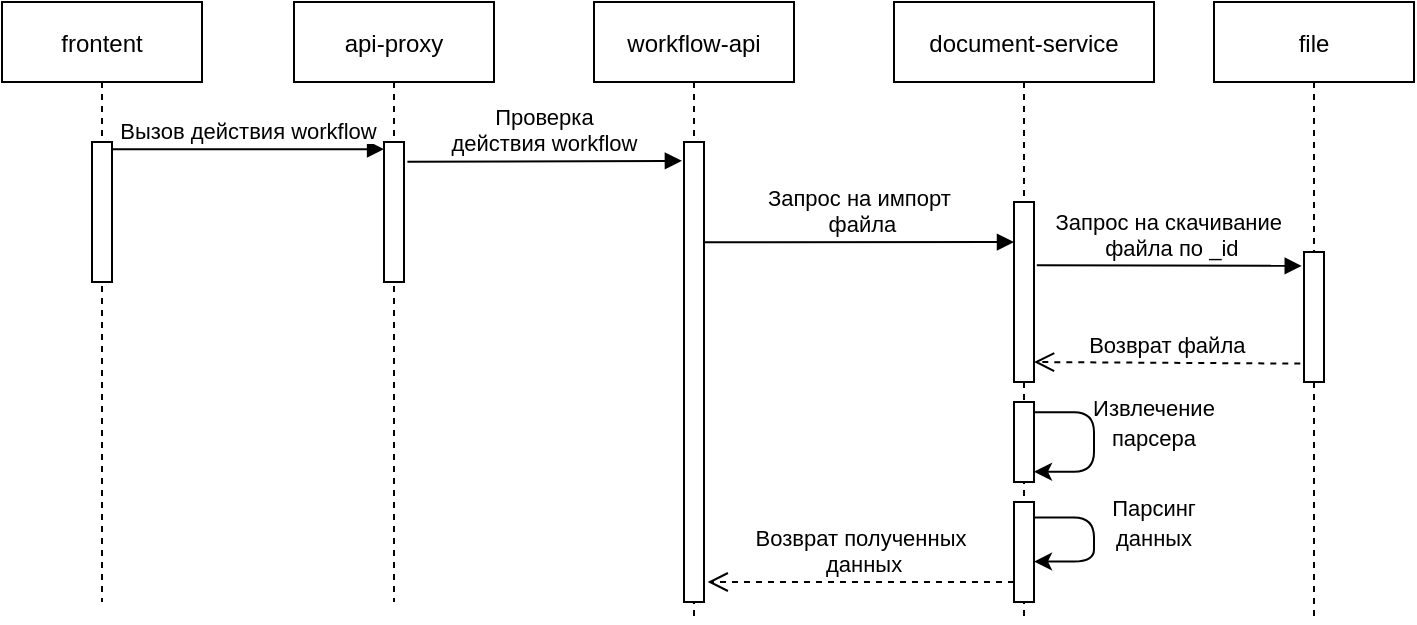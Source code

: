 <mxfile version="21.7.5" type="github">
  <diagram name="Страница — 1" id="spXLU3zmGpcaudpSnPfW">
    <mxGraphModel dx="1136" dy="619" grid="1" gridSize="10" guides="1" tooltips="1" connect="1" arrows="1" fold="1" page="1" pageScale="1" pageWidth="827" pageHeight="1169" math="0" shadow="0">
      <root>
        <mxCell id="0" />
        <mxCell id="1" parent="0" />
        <mxCell id="MpjXvPP9tkOSTZWV3Y40-1" value="frontent" style="shape=umlLifeline;perimeter=lifelinePerimeter;container=1;collapsible=0;recursiveResize=0;rounded=0;shadow=0;strokeWidth=1;" parent="1" vertex="1">
          <mxGeometry x="24" y="30" width="100" height="300" as="geometry" />
        </mxCell>
        <mxCell id="MpjXvPP9tkOSTZWV3Y40-2" value="" style="points=[];perimeter=orthogonalPerimeter;rounded=0;shadow=0;strokeWidth=1;" parent="MpjXvPP9tkOSTZWV3Y40-1" vertex="1">
          <mxGeometry x="45" y="70" width="10" height="70" as="geometry" />
        </mxCell>
        <mxCell id="MpjXvPP9tkOSTZWV3Y40-3" value="api-proxy" style="shape=umlLifeline;perimeter=lifelinePerimeter;container=1;collapsible=0;recursiveResize=0;rounded=0;shadow=0;strokeWidth=1;" parent="1" vertex="1">
          <mxGeometry x="170" y="30" width="100" height="300" as="geometry" />
        </mxCell>
        <mxCell id="MpjXvPP9tkOSTZWV3Y40-4" value="" style="points=[];perimeter=orthogonalPerimeter;rounded=0;shadow=0;strokeWidth=1;" parent="MpjXvPP9tkOSTZWV3Y40-3" vertex="1">
          <mxGeometry x="45" y="70" width="10" height="70" as="geometry" />
        </mxCell>
        <mxCell id="MpjXvPP9tkOSTZWV3Y40-5" value="workflow-api" style="shape=umlLifeline;perimeter=lifelinePerimeter;container=1;collapsible=0;recursiveResize=0;rounded=0;shadow=0;strokeWidth=1;" parent="1" vertex="1">
          <mxGeometry x="320" y="30" width="100" height="310" as="geometry" />
        </mxCell>
        <mxCell id="MpjXvPP9tkOSTZWV3Y40-6" value="" style="points=[];perimeter=orthogonalPerimeter;rounded=0;shadow=0;strokeWidth=1;" parent="MpjXvPP9tkOSTZWV3Y40-5" vertex="1">
          <mxGeometry x="45" y="70" width="10" height="230" as="geometry" />
        </mxCell>
        <mxCell id="MpjXvPP9tkOSTZWV3Y40-7" value="document-service" style="shape=umlLifeline;perimeter=lifelinePerimeter;container=1;collapsible=0;recursiveResize=0;rounded=0;shadow=0;strokeWidth=1;" parent="1" vertex="1">
          <mxGeometry x="470" y="30" width="130" height="310" as="geometry" />
        </mxCell>
        <mxCell id="MpjXvPP9tkOSTZWV3Y40-8" value="" style="points=[];perimeter=orthogonalPerimeter;rounded=0;shadow=0;strokeWidth=1;" parent="MpjXvPP9tkOSTZWV3Y40-7" vertex="1">
          <mxGeometry x="60" y="100" width="10" height="90" as="geometry" />
        </mxCell>
        <mxCell id="MpjXvPP9tkOSTZWV3Y40-9" value="" style="points=[];perimeter=orthogonalPerimeter;rounded=0;shadow=0;strokeWidth=1;" parent="MpjXvPP9tkOSTZWV3Y40-7" vertex="1">
          <mxGeometry x="60" y="250" width="10" height="50" as="geometry" />
        </mxCell>
        <mxCell id="MpjXvPP9tkOSTZWV3Y40-10" value="file" style="shape=umlLifeline;perimeter=lifelinePerimeter;container=1;collapsible=0;recursiveResize=0;rounded=0;shadow=0;strokeWidth=1;" parent="1" vertex="1">
          <mxGeometry x="630" y="30" width="100" height="310" as="geometry" />
        </mxCell>
        <mxCell id="MpjXvPP9tkOSTZWV3Y40-11" value="" style="points=[];perimeter=orthogonalPerimeter;rounded=0;shadow=0;strokeWidth=1;" parent="MpjXvPP9tkOSTZWV3Y40-10" vertex="1">
          <mxGeometry x="45" y="125" width="10" height="65" as="geometry" />
        </mxCell>
        <mxCell id="MpjXvPP9tkOSTZWV3Y40-12" value="Вызов действия workflow" style="verticalAlign=bottom;endArrow=block;entryX=0.005;entryY=0.051;shadow=0;strokeWidth=1;entryDx=0;entryDy=0;entryPerimeter=0;exitX=1.028;exitY=0.051;exitDx=0;exitDy=0;exitPerimeter=0;" parent="1" source="MpjXvPP9tkOSTZWV3Y40-2" target="MpjXvPP9tkOSTZWV3Y40-4" edge="1">
          <mxGeometry relative="1" as="geometry">
            <mxPoint x="84" y="110" as="sourcePoint" />
            <mxPoint x="244" y="110.0" as="targetPoint" />
          </mxGeometry>
        </mxCell>
        <mxCell id="MpjXvPP9tkOSTZWV3Y40-13" value="Проверка &#xa;действия workflow" style="verticalAlign=bottom;endArrow=block;shadow=0;strokeWidth=1;exitX=1.17;exitY=0.141;exitDx=0;exitDy=0;exitPerimeter=0;entryX=-0.105;entryY=0.041;entryDx=0;entryDy=0;entryPerimeter=0;" parent="1" source="MpjXvPP9tkOSTZWV3Y40-4" target="MpjXvPP9tkOSTZWV3Y40-6" edge="1">
          <mxGeometry x="-0.0" relative="1" as="geometry">
            <mxPoint x="230" y="130.0" as="sourcePoint" />
            <mxPoint x="390" y="111" as="targetPoint" />
            <mxPoint as="offset" />
          </mxGeometry>
        </mxCell>
        <mxCell id="MpjXvPP9tkOSTZWV3Y40-14" value="Запрос на импорт&#xa; файла" style="verticalAlign=bottom;endArrow=block;shadow=0;strokeWidth=1;exitX=1.019;exitY=0.218;exitDx=0;exitDy=0;exitPerimeter=0;" parent="1" source="MpjXvPP9tkOSTZWV3Y40-6" edge="1">
          <mxGeometry relative="1" as="geometry">
            <mxPoint x="380" y="150" as="sourcePoint" />
            <mxPoint x="530" y="150" as="targetPoint" />
          </mxGeometry>
        </mxCell>
        <mxCell id="MpjXvPP9tkOSTZWV3Y40-15" value="&lt;font style=&quot;font-size: 11px&quot;&gt;Извлечение парсера&lt;/font&gt;" style="text;html=1;strokeColor=none;fillColor=none;align=center;verticalAlign=middle;whiteSpace=wrap;rounded=0;" parent="1" vertex="1">
          <mxGeometry x="580" y="230" width="40" height="20" as="geometry" />
        </mxCell>
        <mxCell id="MpjXvPP9tkOSTZWV3Y40-16" value="Запрос на скачивание&#xa; файла по _id" style="verticalAlign=bottom;endArrow=block;shadow=0;strokeWidth=1;exitX=1.141;exitY=0.351;exitDx=0;exitDy=0;exitPerimeter=0;entryX=-0.112;entryY=0.107;entryDx=0;entryDy=0;entryPerimeter=0;" parent="1" source="MpjXvPP9tkOSTZWV3Y40-8" target="MpjXvPP9tkOSTZWV3Y40-11" edge="1">
          <mxGeometry relative="1" as="geometry">
            <mxPoint x="540" y="220" as="sourcePoint" />
            <mxPoint x="670" y="220" as="targetPoint" />
          </mxGeometry>
        </mxCell>
        <mxCell id="MpjXvPP9tkOSTZWV3Y40-17" value="" style="edgeStyle=elbowEdgeStyle;elbow=horizontal;endArrow=classic;html=1;exitX=1.039;exitY=0.003;exitDx=0;exitDy=0;exitPerimeter=0;" parent="1" edge="1">
          <mxGeometry width="50" height="50" relative="1" as="geometry">
            <mxPoint x="540.39" y="235.12" as="sourcePoint" />
            <mxPoint x="540" y="264.88" as="targetPoint" />
            <Array as="points">
              <mxPoint x="570" y="264.88" />
              <mxPoint x="570" y="233.88" />
            </Array>
          </mxGeometry>
        </mxCell>
        <mxCell id="MpjXvPP9tkOSTZWV3Y40-18" value="Возврат файла" style="verticalAlign=bottom;endArrow=open;dashed=1;endSize=8;shadow=0;strokeWidth=1;exitX=-0.085;exitY=0.227;exitDx=0;exitDy=0;exitPerimeter=0;" parent="1" edge="1">
          <mxGeometry relative="1" as="geometry">
            <mxPoint x="540" y="210" as="targetPoint" />
            <mxPoint x="673.15" y="210.81" as="sourcePoint" />
          </mxGeometry>
        </mxCell>
        <mxCell id="MpjXvPP9tkOSTZWV3Y40-19" value="" style="points=[];perimeter=orthogonalPerimeter;rounded=0;shadow=0;strokeWidth=1;" parent="1" vertex="1">
          <mxGeometry x="530" y="230" width="10" height="40" as="geometry" />
        </mxCell>
        <mxCell id="MpjXvPP9tkOSTZWV3Y40-20" value="" style="edgeStyle=elbowEdgeStyle;elbow=horizontal;endArrow=classic;html=1;exitX=1.028;exitY=0.154;exitDx=0;exitDy=0;exitPerimeter=0;" parent="1" source="MpjXvPP9tkOSTZWV3Y40-9" edge="1">
          <mxGeometry width="50" height="50" relative="1" as="geometry">
            <mxPoint x="540.39" y="280.0" as="sourcePoint" />
            <mxPoint x="540" y="309.76" as="targetPoint" />
            <Array as="points">
              <mxPoint x="570" y="309.76" />
              <mxPoint x="570" y="278.76" />
            </Array>
          </mxGeometry>
        </mxCell>
        <mxCell id="MpjXvPP9tkOSTZWV3Y40-21" value="&lt;font style=&quot;font-size: 11px&quot;&gt;Парсинг данных&lt;/font&gt;" style="text;html=1;strokeColor=none;fillColor=none;align=center;verticalAlign=middle;whiteSpace=wrap;rounded=0;" parent="1" vertex="1">
          <mxGeometry x="580" y="280" width="40" height="20" as="geometry" />
        </mxCell>
        <mxCell id="MpjXvPP9tkOSTZWV3Y40-22" value="Возврат полученных&#xa; данных" style="verticalAlign=bottom;endArrow=open;dashed=1;endSize=8;shadow=0;strokeWidth=1;" parent="1" edge="1">
          <mxGeometry x="-0.002" relative="1" as="geometry">
            <mxPoint x="376.85" y="320" as="targetPoint" />
            <mxPoint x="530" y="320" as="sourcePoint" />
            <mxPoint as="offset" />
          </mxGeometry>
        </mxCell>
      </root>
    </mxGraphModel>
  </diagram>
</mxfile>
